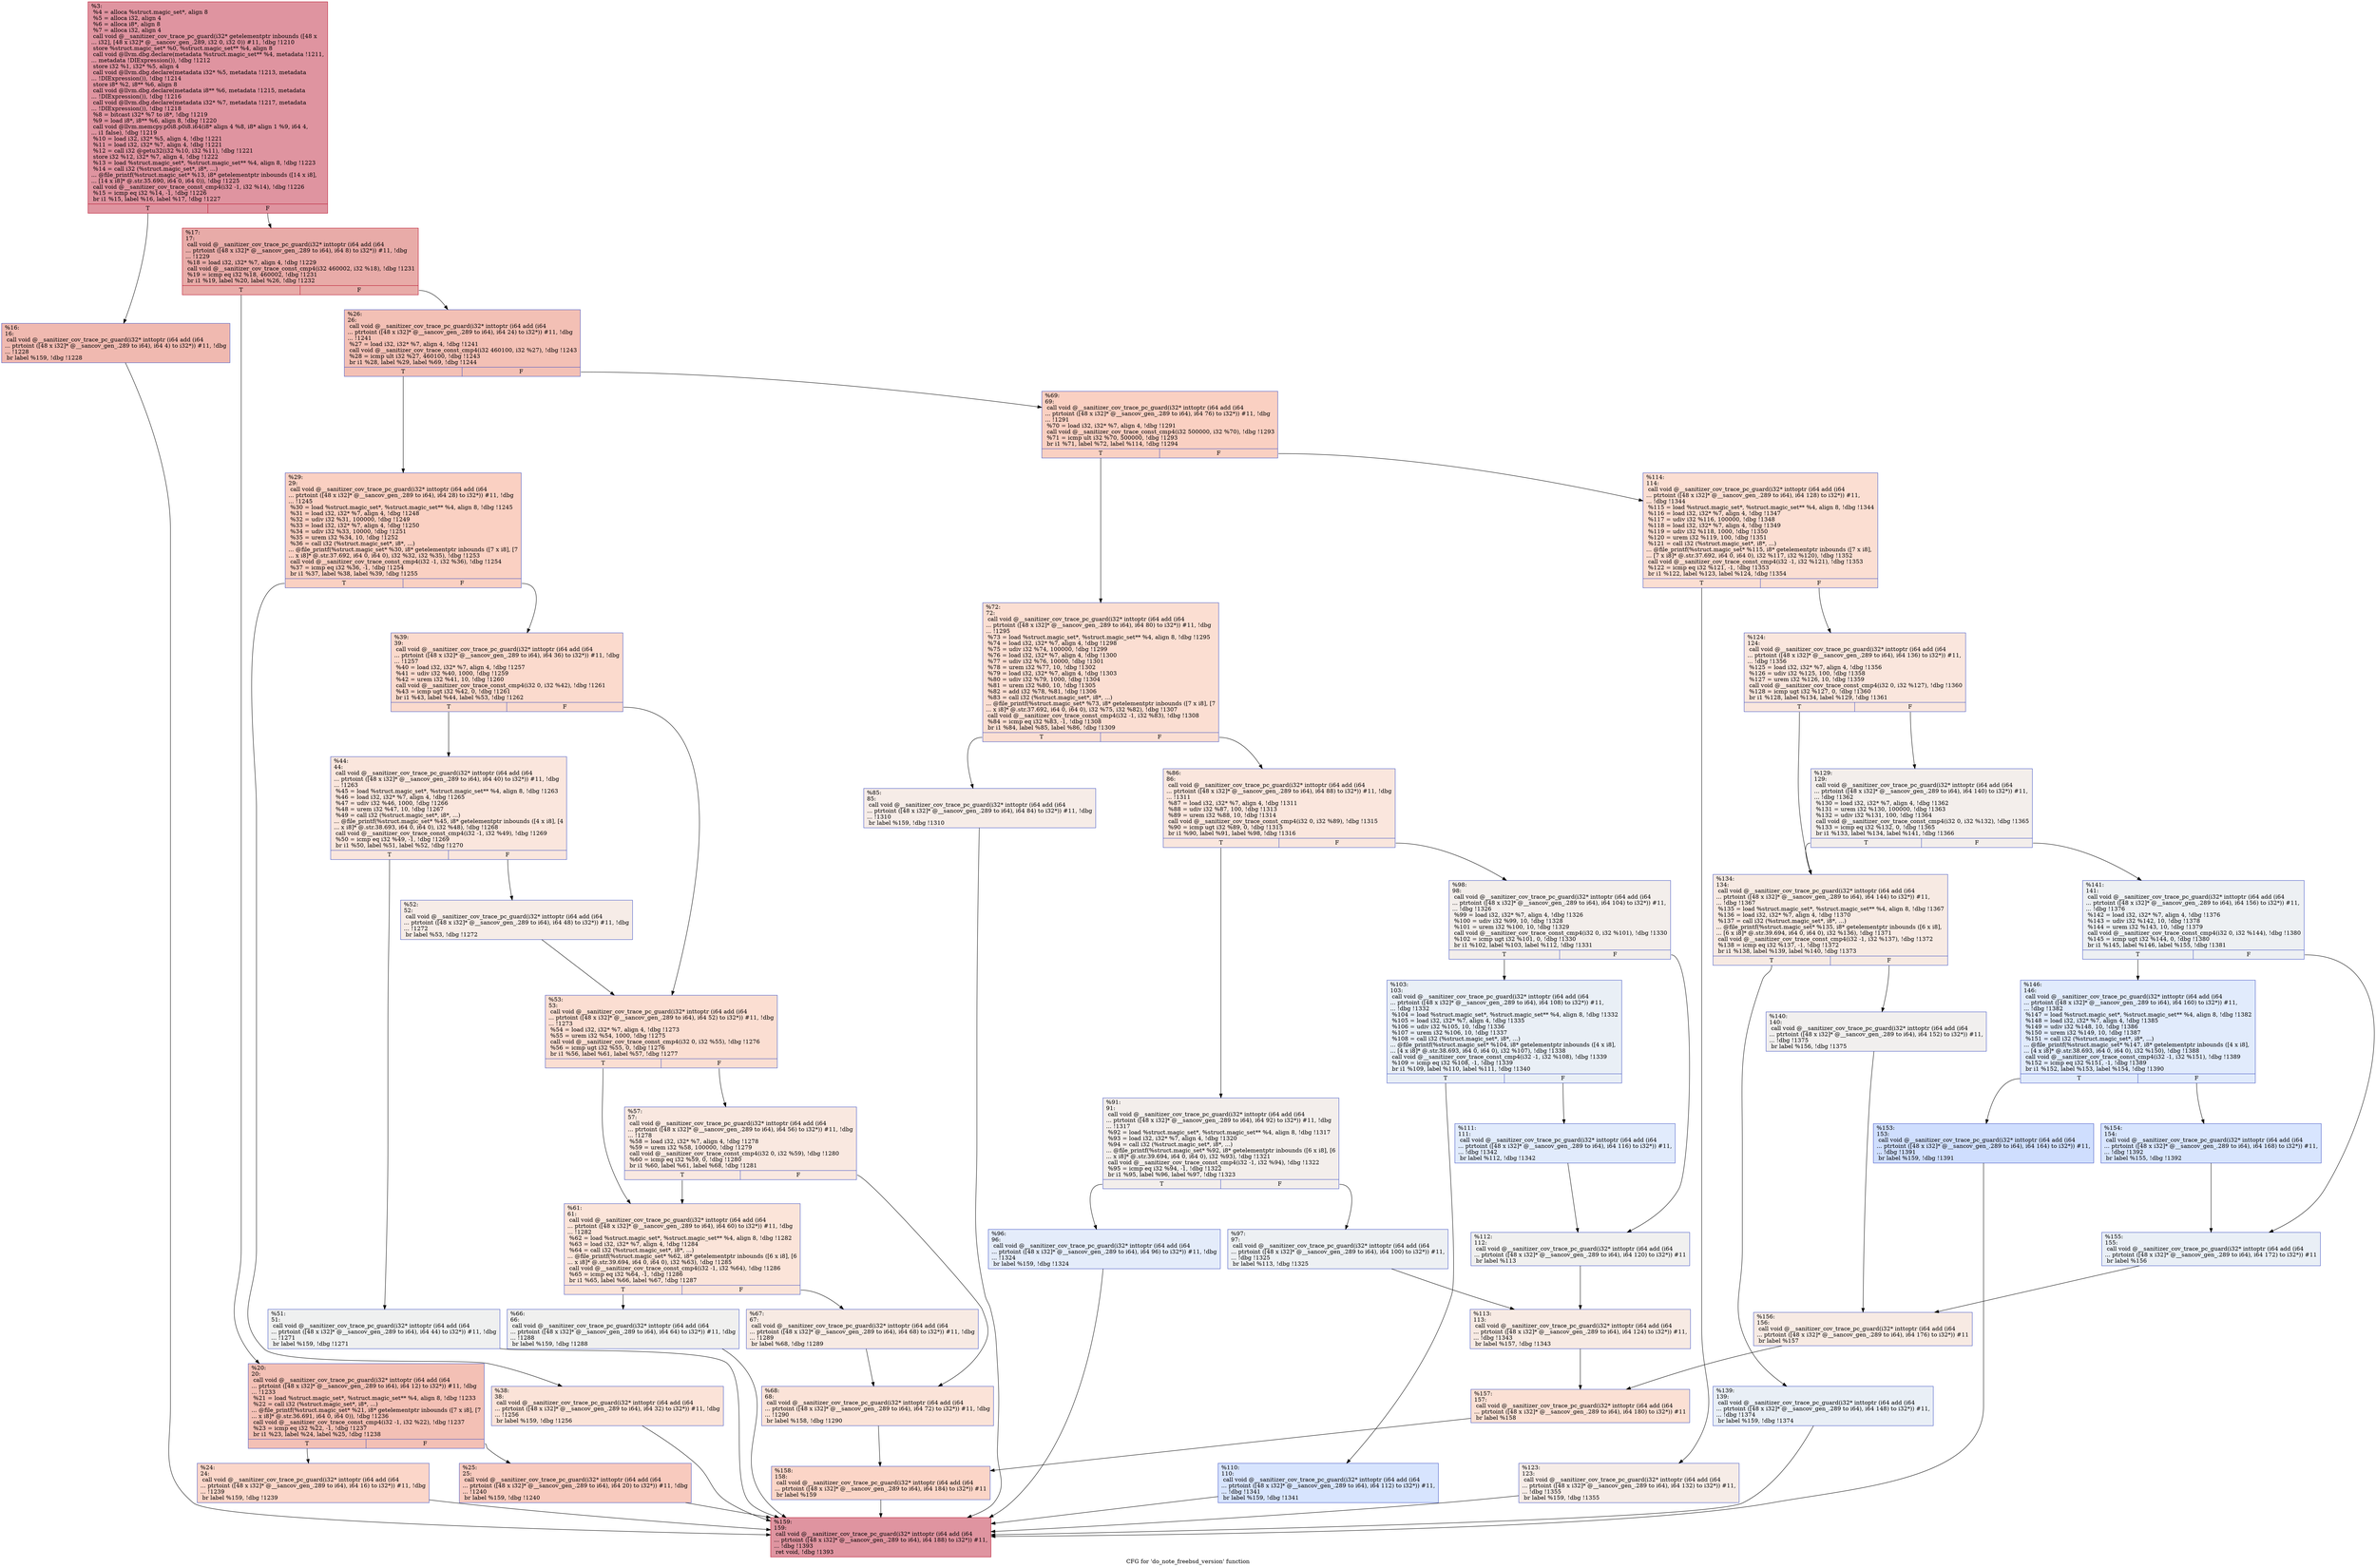 digraph "CFG for 'do_note_freebsd_version' function" {
	label="CFG for 'do_note_freebsd_version' function";

	Node0x559c5cf2f040 [shape=record,color="#b70d28ff", style=filled, fillcolor="#b70d2870",label="{%3:\l  %4 = alloca %struct.magic_set*, align 8\l  %5 = alloca i32, align 4\l  %6 = alloca i8*, align 8\l  %7 = alloca i32, align 4\l  call void @__sanitizer_cov_trace_pc_guard(i32* getelementptr inbounds ([48 x\l... i32], [48 x i32]* @__sancov_gen_.289, i32 0, i32 0)) #11, !dbg !1210\l  store %struct.magic_set* %0, %struct.magic_set** %4, align 8\l  call void @llvm.dbg.declare(metadata %struct.magic_set** %4, metadata !1211,\l... metadata !DIExpression()), !dbg !1212\l  store i32 %1, i32* %5, align 4\l  call void @llvm.dbg.declare(metadata i32* %5, metadata !1213, metadata\l... !DIExpression()), !dbg !1214\l  store i8* %2, i8** %6, align 8\l  call void @llvm.dbg.declare(metadata i8** %6, metadata !1215, metadata\l... !DIExpression()), !dbg !1216\l  call void @llvm.dbg.declare(metadata i32* %7, metadata !1217, metadata\l... !DIExpression()), !dbg !1218\l  %8 = bitcast i32* %7 to i8*, !dbg !1219\l  %9 = load i8*, i8** %6, align 8, !dbg !1220\l  call void @llvm.memcpy.p0i8.p0i8.i64(i8* align 4 %8, i8* align 1 %9, i64 4,\l... i1 false), !dbg !1219\l  %10 = load i32, i32* %5, align 4, !dbg !1221\l  %11 = load i32, i32* %7, align 4, !dbg !1221\l  %12 = call i32 @getu32(i32 %10, i32 %11), !dbg !1221\l  store i32 %12, i32* %7, align 4, !dbg !1222\l  %13 = load %struct.magic_set*, %struct.magic_set** %4, align 8, !dbg !1223\l  %14 = call i32 (%struct.magic_set*, i8*, ...)\l... @file_printf(%struct.magic_set* %13, i8* getelementptr inbounds ([14 x i8],\l... [14 x i8]* @.str.35.690, i64 0, i64 0)), !dbg !1225\l  call void @__sanitizer_cov_trace_const_cmp4(i32 -1, i32 %14), !dbg !1226\l  %15 = icmp eq i32 %14, -1, !dbg !1226\l  br i1 %15, label %16, label %17, !dbg !1227\l|{<s0>T|<s1>F}}"];
	Node0x559c5cf2f040:s0 -> Node0x559c5cf2f2a0;
	Node0x559c5cf2f040:s1 -> Node0x559c5cf2f2f0;
	Node0x559c5cf2f2a0 [shape=record,color="#3d50c3ff", style=filled, fillcolor="#de614d70",label="{%16:\l16:                                               \l  call void @__sanitizer_cov_trace_pc_guard(i32* inttoptr (i64 add (i64\l... ptrtoint ([48 x i32]* @__sancov_gen_.289 to i64), i64 4) to i32*)) #11, !dbg\l... !1228\l  br label %159, !dbg !1228\l}"];
	Node0x559c5cf2f2a0 -> Node0x559c5cf30100;
	Node0x559c5cf2f2f0 [shape=record,color="#b70d28ff", style=filled, fillcolor="#cc403a70",label="{%17:\l17:                                               \l  call void @__sanitizer_cov_trace_pc_guard(i32* inttoptr (i64 add (i64\l... ptrtoint ([48 x i32]* @__sancov_gen_.289 to i64), i64 8) to i32*)) #11, !dbg\l... !1229\l  %18 = load i32, i32* %7, align 4, !dbg !1229\l  call void @__sanitizer_cov_trace_const_cmp4(i32 460002, i32 %18), !dbg !1231\l  %19 = icmp eq i32 %18, 460002, !dbg !1231\l  br i1 %19, label %20, label %26, !dbg !1232\l|{<s0>T|<s1>F}}"];
	Node0x559c5cf2f2f0:s0 -> Node0x559c5cf2f340;
	Node0x559c5cf2f2f0:s1 -> Node0x559c5cf2f430;
	Node0x559c5cf2f340 [shape=record,color="#3d50c3ff", style=filled, fillcolor="#e5705870",label="{%20:\l20:                                               \l  call void @__sanitizer_cov_trace_pc_guard(i32* inttoptr (i64 add (i64\l... ptrtoint ([48 x i32]* @__sancov_gen_.289 to i64), i64 12) to i32*)) #11, !dbg\l... !1233\l  %21 = load %struct.magic_set*, %struct.magic_set** %4, align 8, !dbg !1233\l  %22 = call i32 (%struct.magic_set*, i8*, ...)\l... @file_printf(%struct.magic_set* %21, i8* getelementptr inbounds ([7 x i8], [7\l... x i8]* @.str.36.691, i64 0, i64 0)), !dbg !1236\l  call void @__sanitizer_cov_trace_const_cmp4(i32 -1, i32 %22), !dbg !1237\l  %23 = icmp eq i32 %22, -1, !dbg !1237\l  br i1 %23, label %24, label %25, !dbg !1238\l|{<s0>T|<s1>F}}"];
	Node0x559c5cf2f340:s0 -> Node0x559c5cf2f390;
	Node0x559c5cf2f340:s1 -> Node0x559c5cf2f3e0;
	Node0x559c5cf2f390 [shape=record,color="#3d50c3ff", style=filled, fillcolor="#f6a38570",label="{%24:\l24:                                               \l  call void @__sanitizer_cov_trace_pc_guard(i32* inttoptr (i64 add (i64\l... ptrtoint ([48 x i32]* @__sancov_gen_.289 to i64), i64 16) to i32*)) #11, !dbg\l... !1239\l  br label %159, !dbg !1239\l}"];
	Node0x559c5cf2f390 -> Node0x559c5cf30100;
	Node0x559c5cf2f3e0 [shape=record,color="#3d50c3ff", style=filled, fillcolor="#ef886b70",label="{%25:\l25:                                               \l  call void @__sanitizer_cov_trace_pc_guard(i32* inttoptr (i64 add (i64\l... ptrtoint ([48 x i32]* @__sancov_gen_.289 to i64), i64 20) to i32*)) #11, !dbg\l... !1240\l  br label %159, !dbg !1240\l}"];
	Node0x559c5cf2f3e0 -> Node0x559c5cf30100;
	Node0x559c5cf2f430 [shape=record,color="#3d50c3ff", style=filled, fillcolor="#e5705870",label="{%26:\l26:                                               \l  call void @__sanitizer_cov_trace_pc_guard(i32* inttoptr (i64 add (i64\l... ptrtoint ([48 x i32]* @__sancov_gen_.289 to i64), i64 24) to i32*)) #11, !dbg\l... !1241\l  %27 = load i32, i32* %7, align 4, !dbg !1241\l  call void @__sanitizer_cov_trace_const_cmp4(i32 460100, i32 %27), !dbg !1243\l  %28 = icmp ult i32 %27, 460100, !dbg !1243\l  br i1 %28, label %29, label %69, !dbg !1244\l|{<s0>T|<s1>F}}"];
	Node0x559c5cf2f430:s0 -> Node0x559c5cf2f480;
	Node0x559c5cf2f430:s1 -> Node0x559c5cf2f840;
	Node0x559c5cf2f480 [shape=record,color="#3d50c3ff", style=filled, fillcolor="#f3947570",label="{%29:\l29:                                               \l  call void @__sanitizer_cov_trace_pc_guard(i32* inttoptr (i64 add (i64\l... ptrtoint ([48 x i32]* @__sancov_gen_.289 to i64), i64 28) to i32*)) #11, !dbg\l... !1245\l  %30 = load %struct.magic_set*, %struct.magic_set** %4, align 8, !dbg !1245\l  %31 = load i32, i32* %7, align 4, !dbg !1248\l  %32 = udiv i32 %31, 100000, !dbg !1249\l  %33 = load i32, i32* %7, align 4, !dbg !1250\l  %34 = udiv i32 %33, 10000, !dbg !1251\l  %35 = urem i32 %34, 10, !dbg !1252\l  %36 = call i32 (%struct.magic_set*, i8*, ...)\l... @file_printf(%struct.magic_set* %30, i8* getelementptr inbounds ([7 x i8], [7\l... x i8]* @.str.37.692, i64 0, i64 0), i32 %32, i32 %35), !dbg !1253\l  call void @__sanitizer_cov_trace_const_cmp4(i32 -1, i32 %36), !dbg !1254\l  %37 = icmp eq i32 %36, -1, !dbg !1254\l  br i1 %37, label %38, label %39, !dbg !1255\l|{<s0>T|<s1>F}}"];
	Node0x559c5cf2f480:s0 -> Node0x559c5cf2f4d0;
	Node0x559c5cf2f480:s1 -> Node0x559c5cf2f520;
	Node0x559c5cf2f4d0 [shape=record,color="#3d50c3ff", style=filled, fillcolor="#f6bfa670",label="{%38:\l38:                                               \l  call void @__sanitizer_cov_trace_pc_guard(i32* inttoptr (i64 add (i64\l... ptrtoint ([48 x i32]* @__sancov_gen_.289 to i64), i64 32) to i32*)) #11, !dbg\l... !1256\l  br label %159, !dbg !1256\l}"];
	Node0x559c5cf2f4d0 -> Node0x559c5cf30100;
	Node0x559c5cf2f520 [shape=record,color="#3d50c3ff", style=filled, fillcolor="#f7ac8e70",label="{%39:\l39:                                               \l  call void @__sanitizer_cov_trace_pc_guard(i32* inttoptr (i64 add (i64\l... ptrtoint ([48 x i32]* @__sancov_gen_.289 to i64), i64 36) to i32*)) #11, !dbg\l... !1257\l  %40 = load i32, i32* %7, align 4, !dbg !1257\l  %41 = udiv i32 %40, 1000, !dbg !1259\l  %42 = urem i32 %41, 10, !dbg !1260\l  call void @__sanitizer_cov_trace_const_cmp4(i32 0, i32 %42), !dbg !1261\l  %43 = icmp ugt i32 %42, 0, !dbg !1261\l  br i1 %43, label %44, label %53, !dbg !1262\l|{<s0>T|<s1>F}}"];
	Node0x559c5cf2f520:s0 -> Node0x559c5cf2f570;
	Node0x559c5cf2f520:s1 -> Node0x559c5cf2f660;
	Node0x559c5cf2f570 [shape=record,color="#3d50c3ff", style=filled, fillcolor="#f3c7b170",label="{%44:\l44:                                               \l  call void @__sanitizer_cov_trace_pc_guard(i32* inttoptr (i64 add (i64\l... ptrtoint ([48 x i32]* @__sancov_gen_.289 to i64), i64 40) to i32*)) #11, !dbg\l... !1263\l  %45 = load %struct.magic_set*, %struct.magic_set** %4, align 8, !dbg !1263\l  %46 = load i32, i32* %7, align 4, !dbg !1265\l  %47 = udiv i32 %46, 1000, !dbg !1266\l  %48 = urem i32 %47, 10, !dbg !1267\l  %49 = call i32 (%struct.magic_set*, i8*, ...)\l... @file_printf(%struct.magic_set* %45, i8* getelementptr inbounds ([4 x i8], [4\l... x i8]* @.str.38.693, i64 0, i64 0), i32 %48), !dbg !1268\l  call void @__sanitizer_cov_trace_const_cmp4(i32 -1, i32 %49), !dbg !1269\l  %50 = icmp eq i32 %49, -1, !dbg !1269\l  br i1 %50, label %51, label %52, !dbg !1270\l|{<s0>T|<s1>F}}"];
	Node0x559c5cf2f570:s0 -> Node0x559c5cf2f5c0;
	Node0x559c5cf2f570:s1 -> Node0x559c5cf2f610;
	Node0x559c5cf2f5c0 [shape=record,color="#3d50c3ff", style=filled, fillcolor="#dbdcde70",label="{%51:\l51:                                               \l  call void @__sanitizer_cov_trace_pc_guard(i32* inttoptr (i64 add (i64\l... ptrtoint ([48 x i32]* @__sancov_gen_.289 to i64), i64 44) to i32*)) #11, !dbg\l... !1271\l  br label %159, !dbg !1271\l}"];
	Node0x559c5cf2f5c0 -> Node0x559c5cf30100;
	Node0x559c5cf2f610 [shape=record,color="#3d50c3ff", style=filled, fillcolor="#ead5c970",label="{%52:\l52:                                               \l  call void @__sanitizer_cov_trace_pc_guard(i32* inttoptr (i64 add (i64\l... ptrtoint ([48 x i32]* @__sancov_gen_.289 to i64), i64 48) to i32*)) #11, !dbg\l... !1272\l  br label %53, !dbg !1272\l}"];
	Node0x559c5cf2f610 -> Node0x559c5cf2f660;
	Node0x559c5cf2f660 [shape=record,color="#3d50c3ff", style=filled, fillcolor="#f7b59970",label="{%53:\l53:                                               \l  call void @__sanitizer_cov_trace_pc_guard(i32* inttoptr (i64 add (i64\l... ptrtoint ([48 x i32]* @__sancov_gen_.289 to i64), i64 52) to i32*)) #11, !dbg\l... !1273\l  %54 = load i32, i32* %7, align 4, !dbg !1273\l  %55 = urem i32 %54, 1000, !dbg !1275\l  call void @__sanitizer_cov_trace_const_cmp4(i32 0, i32 %55), !dbg !1276\l  %56 = icmp ugt i32 %55, 0, !dbg !1276\l  br i1 %56, label %61, label %57, !dbg !1277\l|{<s0>T|<s1>F}}"];
	Node0x559c5cf2f660:s0 -> Node0x559c5cf2f700;
	Node0x559c5cf2f660:s1 -> Node0x559c5cf2f6b0;
	Node0x559c5cf2f6b0 [shape=record,color="#3d50c3ff", style=filled, fillcolor="#f1ccb870",label="{%57:\l57:                                               \l  call void @__sanitizer_cov_trace_pc_guard(i32* inttoptr (i64 add (i64\l... ptrtoint ([48 x i32]* @__sancov_gen_.289 to i64), i64 56) to i32*)) #11, !dbg\l... !1278\l  %58 = load i32, i32* %7, align 4, !dbg !1278\l  %59 = urem i32 %58, 100000, !dbg !1279\l  call void @__sanitizer_cov_trace_const_cmp4(i32 0, i32 %59), !dbg !1280\l  %60 = icmp eq i32 %59, 0, !dbg !1280\l  br i1 %60, label %61, label %68, !dbg !1281\l|{<s0>T|<s1>F}}"];
	Node0x559c5cf2f6b0:s0 -> Node0x559c5cf2f700;
	Node0x559c5cf2f6b0:s1 -> Node0x559c5cf2f7f0;
	Node0x559c5cf2f700 [shape=record,color="#3d50c3ff", style=filled, fillcolor="#f5c1a970",label="{%61:\l61:                                               \l  call void @__sanitizer_cov_trace_pc_guard(i32* inttoptr (i64 add (i64\l... ptrtoint ([48 x i32]* @__sancov_gen_.289 to i64), i64 60) to i32*)) #11, !dbg\l... !1282\l  %62 = load %struct.magic_set*, %struct.magic_set** %4, align 8, !dbg !1282\l  %63 = load i32, i32* %7, align 4, !dbg !1284\l  %64 = call i32 (%struct.magic_set*, i8*, ...)\l... @file_printf(%struct.magic_set* %62, i8* getelementptr inbounds ([6 x i8], [6\l... x i8]* @.str.39.694, i64 0, i64 0), i32 %63), !dbg !1285\l  call void @__sanitizer_cov_trace_const_cmp4(i32 -1, i32 %64), !dbg !1286\l  %65 = icmp eq i32 %64, -1, !dbg !1286\l  br i1 %65, label %66, label %67, !dbg !1287\l|{<s0>T|<s1>F}}"];
	Node0x559c5cf2f700:s0 -> Node0x559c5cf2f750;
	Node0x559c5cf2f700:s1 -> Node0x559c5cf2f7a0;
	Node0x559c5cf2f750 [shape=record,color="#3d50c3ff", style=filled, fillcolor="#dedcdb70",label="{%66:\l66:                                               \l  call void @__sanitizer_cov_trace_pc_guard(i32* inttoptr (i64 add (i64\l... ptrtoint ([48 x i32]* @__sancov_gen_.289 to i64), i64 64) to i32*)) #11, !dbg\l... !1288\l  br label %159, !dbg !1288\l}"];
	Node0x559c5cf2f750 -> Node0x559c5cf30100;
	Node0x559c5cf2f7a0 [shape=record,color="#3d50c3ff", style=filled, fillcolor="#eed0c070",label="{%67:\l67:                                               \l  call void @__sanitizer_cov_trace_pc_guard(i32* inttoptr (i64 add (i64\l... ptrtoint ([48 x i32]* @__sancov_gen_.289 to i64), i64 68) to i32*)) #11, !dbg\l... !1289\l  br label %68, !dbg !1289\l}"];
	Node0x559c5cf2f7a0 -> Node0x559c5cf2f7f0;
	Node0x559c5cf2f7f0 [shape=record,color="#3d50c3ff", style=filled, fillcolor="#f6bfa670",label="{%68:\l68:                                               \l  call void @__sanitizer_cov_trace_pc_guard(i32* inttoptr (i64 add (i64\l... ptrtoint ([48 x i32]* @__sancov_gen_.289 to i64), i64 72) to i32*)) #11, !dbg\l... !1290\l  br label %158, !dbg !1290\l}"];
	Node0x559c5cf2f7f0 -> Node0x559c5cf300b0;
	Node0x559c5cf2f840 [shape=record,color="#3d50c3ff", style=filled, fillcolor="#f3947570",label="{%69:\l69:                                               \l  call void @__sanitizer_cov_trace_pc_guard(i32* inttoptr (i64 add (i64\l... ptrtoint ([48 x i32]* @__sancov_gen_.289 to i64), i64 76) to i32*)) #11, !dbg\l... !1291\l  %70 = load i32, i32* %7, align 4, !dbg !1291\l  call void @__sanitizer_cov_trace_const_cmp4(i32 500000, i32 %70), !dbg !1293\l  %71 = icmp ult i32 %70, 500000, !dbg !1293\l  br i1 %71, label %72, label %114, !dbg !1294\l|{<s0>T|<s1>F}}"];
	Node0x559c5cf2f840:s0 -> Node0x559c5cf2f890;
	Node0x559c5cf2f840:s1 -> Node0x559c5cf2fc50;
	Node0x559c5cf2f890 [shape=record,color="#3d50c3ff", style=filled, fillcolor="#f7b59970",label="{%72:\l72:                                               \l  call void @__sanitizer_cov_trace_pc_guard(i32* inttoptr (i64 add (i64\l... ptrtoint ([48 x i32]* @__sancov_gen_.289 to i64), i64 80) to i32*)) #11, !dbg\l... !1295\l  %73 = load %struct.magic_set*, %struct.magic_set** %4, align 8, !dbg !1295\l  %74 = load i32, i32* %7, align 4, !dbg !1298\l  %75 = udiv i32 %74, 100000, !dbg !1299\l  %76 = load i32, i32* %7, align 4, !dbg !1300\l  %77 = udiv i32 %76, 10000, !dbg !1301\l  %78 = urem i32 %77, 10, !dbg !1302\l  %79 = load i32, i32* %7, align 4, !dbg !1303\l  %80 = udiv i32 %79, 1000, !dbg !1304\l  %81 = urem i32 %80, 10, !dbg !1305\l  %82 = add i32 %78, %81, !dbg !1306\l  %83 = call i32 (%struct.magic_set*, i8*, ...)\l... @file_printf(%struct.magic_set* %73, i8* getelementptr inbounds ([7 x i8], [7\l... x i8]* @.str.37.692, i64 0, i64 0), i32 %75, i32 %82), !dbg !1307\l  call void @__sanitizer_cov_trace_const_cmp4(i32 -1, i32 %83), !dbg !1308\l  %84 = icmp eq i32 %83, -1, !dbg !1308\l  br i1 %84, label %85, label %86, !dbg !1309\l|{<s0>T|<s1>F}}"];
	Node0x559c5cf2f890:s0 -> Node0x559c5cf2f8e0;
	Node0x559c5cf2f890:s1 -> Node0x559c5cf2f930;
	Node0x559c5cf2f8e0 [shape=record,color="#3d50c3ff", style=filled, fillcolor="#ead5c970",label="{%85:\l85:                                               \l  call void @__sanitizer_cov_trace_pc_guard(i32* inttoptr (i64 add (i64\l... ptrtoint ([48 x i32]* @__sancov_gen_.289 to i64), i64 84) to i32*)) #11, !dbg\l... !1310\l  br label %159, !dbg !1310\l}"];
	Node0x559c5cf2f8e0 -> Node0x559c5cf30100;
	Node0x559c5cf2f930 [shape=record,color="#3d50c3ff", style=filled, fillcolor="#f3c7b170",label="{%86:\l86:                                               \l  call void @__sanitizer_cov_trace_pc_guard(i32* inttoptr (i64 add (i64\l... ptrtoint ([48 x i32]* @__sancov_gen_.289 to i64), i64 88) to i32*)) #11, !dbg\l... !1311\l  %87 = load i32, i32* %7, align 4, !dbg !1311\l  %88 = udiv i32 %87, 100, !dbg !1313\l  %89 = urem i32 %88, 10, !dbg !1314\l  call void @__sanitizer_cov_trace_const_cmp4(i32 0, i32 %89), !dbg !1315\l  %90 = icmp ugt i32 %89, 0, !dbg !1315\l  br i1 %90, label %91, label %98, !dbg !1316\l|{<s0>T|<s1>F}}"];
	Node0x559c5cf2f930:s0 -> Node0x559c5cf2f980;
	Node0x559c5cf2f930:s1 -> Node0x559c5cf2fa70;
	Node0x559c5cf2f980 [shape=record,color="#3d50c3ff", style=filled, fillcolor="#e5d8d170",label="{%91:\l91:                                               \l  call void @__sanitizer_cov_trace_pc_guard(i32* inttoptr (i64 add (i64\l... ptrtoint ([48 x i32]* @__sancov_gen_.289 to i64), i64 92) to i32*)) #11, !dbg\l... !1317\l  %92 = load %struct.magic_set*, %struct.magic_set** %4, align 8, !dbg !1317\l  %93 = load i32, i32* %7, align 4, !dbg !1320\l  %94 = call i32 (%struct.magic_set*, i8*, ...)\l... @file_printf(%struct.magic_set* %92, i8* getelementptr inbounds ([6 x i8], [6\l... x i8]* @.str.39.694, i64 0, i64 0), i32 %93), !dbg !1321\l  call void @__sanitizer_cov_trace_const_cmp4(i32 -1, i32 %94), !dbg !1322\l  %95 = icmp eq i32 %94, -1, !dbg !1322\l  br i1 %95, label %96, label %97, !dbg !1323\l|{<s0>T|<s1>F}}"];
	Node0x559c5cf2f980:s0 -> Node0x559c5cf2f9d0;
	Node0x559c5cf2f980:s1 -> Node0x559c5cf2fa20;
	Node0x559c5cf2f9d0 [shape=record,color="#3d50c3ff", style=filled, fillcolor="#c1d4f470",label="{%96:\l96:                                               \l  call void @__sanitizer_cov_trace_pc_guard(i32* inttoptr (i64 add (i64\l... ptrtoint ([48 x i32]* @__sancov_gen_.289 to i64), i64 96) to i32*)) #11, !dbg\l... !1324\l  br label %159, !dbg !1324\l}"];
	Node0x559c5cf2f9d0 -> Node0x559c5cf30100;
	Node0x559c5cf2fa20 [shape=record,color="#3d50c3ff", style=filled, fillcolor="#d6dce470",label="{%97:\l97:                                               \l  call void @__sanitizer_cov_trace_pc_guard(i32* inttoptr (i64 add (i64\l... ptrtoint ([48 x i32]* @__sancov_gen_.289 to i64), i64 100) to i32*)) #11,\l... !dbg !1325\l  br label %113, !dbg !1325\l}"];
	Node0x559c5cf2fa20 -> Node0x559c5cf2fc00;
	Node0x559c5cf2fa70 [shape=record,color="#3d50c3ff", style=filled, fillcolor="#e5d8d170",label="{%98:\l98:                                               \l  call void @__sanitizer_cov_trace_pc_guard(i32* inttoptr (i64 add (i64\l... ptrtoint ([48 x i32]* @__sancov_gen_.289 to i64), i64 104) to i32*)) #11,\l... !dbg !1326\l  %99 = load i32, i32* %7, align 4, !dbg !1326\l  %100 = udiv i32 %99, 10, !dbg !1328\l  %101 = urem i32 %100, 10, !dbg !1329\l  call void @__sanitizer_cov_trace_const_cmp4(i32 0, i32 %101), !dbg !1330\l  %102 = icmp ugt i32 %101, 0, !dbg !1330\l  br i1 %102, label %103, label %112, !dbg !1331\l|{<s0>T|<s1>F}}"];
	Node0x559c5cf2fa70:s0 -> Node0x559c5cf2fac0;
	Node0x559c5cf2fa70:s1 -> Node0x559c5cf2fbb0;
	Node0x559c5cf2fac0 [shape=record,color="#3d50c3ff", style=filled, fillcolor="#cedaeb70",label="{%103:\l103:                                              \l  call void @__sanitizer_cov_trace_pc_guard(i32* inttoptr (i64 add (i64\l... ptrtoint ([48 x i32]* @__sancov_gen_.289 to i64), i64 108) to i32*)) #11,\l... !dbg !1332\l  %104 = load %struct.magic_set*, %struct.magic_set** %4, align 8, !dbg !1332\l  %105 = load i32, i32* %7, align 4, !dbg !1335\l  %106 = udiv i32 %105, 10, !dbg !1336\l  %107 = urem i32 %106, 10, !dbg !1337\l  %108 = call i32 (%struct.magic_set*, i8*, ...)\l... @file_printf(%struct.magic_set* %104, i8* getelementptr inbounds ([4 x i8],\l... [4 x i8]* @.str.38.693, i64 0, i64 0), i32 %107), !dbg !1338\l  call void @__sanitizer_cov_trace_const_cmp4(i32 -1, i32 %108), !dbg !1339\l  %109 = icmp eq i32 %108, -1, !dbg !1339\l  br i1 %109, label %110, label %111, !dbg !1340\l|{<s0>T|<s1>F}}"];
	Node0x559c5cf2fac0:s0 -> Node0x559c5cf2fb10;
	Node0x559c5cf2fac0:s1 -> Node0x559c5cf2fb60;
	Node0x559c5cf2fb10 [shape=record,color="#3d50c3ff", style=filled, fillcolor="#a5c3fe70",label="{%110:\l110:                                              \l  call void @__sanitizer_cov_trace_pc_guard(i32* inttoptr (i64 add (i64\l... ptrtoint ([48 x i32]* @__sancov_gen_.289 to i64), i64 112) to i32*)) #11,\l... !dbg !1341\l  br label %159, !dbg !1341\l}"];
	Node0x559c5cf2fb10 -> Node0x559c5cf30100;
	Node0x559c5cf2fb60 [shape=record,color="#3d50c3ff", style=filled, fillcolor="#bbd1f870",label="{%111:\l111:                                              \l  call void @__sanitizer_cov_trace_pc_guard(i32* inttoptr (i64 add (i64\l... ptrtoint ([48 x i32]* @__sancov_gen_.289 to i64), i64 116) to i32*)) #11,\l... !dbg !1342\l  br label %112, !dbg !1342\l}"];
	Node0x559c5cf2fb60 -> Node0x559c5cf2fbb0;
	Node0x559c5cf2fbb0 [shape=record,color="#3d50c3ff", style=filled, fillcolor="#dedcdb70",label="{%112:\l112:                                              \l  call void @__sanitizer_cov_trace_pc_guard(i32* inttoptr (i64 add (i64\l... ptrtoint ([48 x i32]* @__sancov_gen_.289 to i64), i64 120) to i32*)) #11\l  br label %113\l}"];
	Node0x559c5cf2fbb0 -> Node0x559c5cf2fc00;
	Node0x559c5cf2fc00 [shape=record,color="#3d50c3ff", style=filled, fillcolor="#eed0c070",label="{%113:\l113:                                              \l  call void @__sanitizer_cov_trace_pc_guard(i32* inttoptr (i64 add (i64\l... ptrtoint ([48 x i32]* @__sancov_gen_.289 to i64), i64 124) to i32*)) #11,\l... !dbg !1343\l  br label %157, !dbg !1343\l}"];
	Node0x559c5cf2fc00 -> Node0x559c5cf30060;
	Node0x559c5cf2fc50 [shape=record,color="#3d50c3ff", style=filled, fillcolor="#f7b59970",label="{%114:\l114:                                              \l  call void @__sanitizer_cov_trace_pc_guard(i32* inttoptr (i64 add (i64\l... ptrtoint ([48 x i32]* @__sancov_gen_.289 to i64), i64 128) to i32*)) #11,\l... !dbg !1344\l  %115 = load %struct.magic_set*, %struct.magic_set** %4, align 8, !dbg !1344\l  %116 = load i32, i32* %7, align 4, !dbg !1347\l  %117 = udiv i32 %116, 100000, !dbg !1348\l  %118 = load i32, i32* %7, align 4, !dbg !1349\l  %119 = udiv i32 %118, 1000, !dbg !1350\l  %120 = urem i32 %119, 100, !dbg !1351\l  %121 = call i32 (%struct.magic_set*, i8*, ...)\l... @file_printf(%struct.magic_set* %115, i8* getelementptr inbounds ([7 x i8],\l... [7 x i8]* @.str.37.692, i64 0, i64 0), i32 %117, i32 %120), !dbg !1352\l  call void @__sanitizer_cov_trace_const_cmp4(i32 -1, i32 %121), !dbg !1353\l  %122 = icmp eq i32 %121, -1, !dbg !1353\l  br i1 %122, label %123, label %124, !dbg !1354\l|{<s0>T|<s1>F}}"];
	Node0x559c5cf2fc50:s0 -> Node0x559c5cf2fca0;
	Node0x559c5cf2fc50:s1 -> Node0x559c5cf2fcf0;
	Node0x559c5cf2fca0 [shape=record,color="#3d50c3ff", style=filled, fillcolor="#ead5c970",label="{%123:\l123:                                              \l  call void @__sanitizer_cov_trace_pc_guard(i32* inttoptr (i64 add (i64\l... ptrtoint ([48 x i32]* @__sancov_gen_.289 to i64), i64 132) to i32*)) #11,\l... !dbg !1355\l  br label %159, !dbg !1355\l}"];
	Node0x559c5cf2fca0 -> Node0x559c5cf30100;
	Node0x559c5cf2fcf0 [shape=record,color="#3d50c3ff", style=filled, fillcolor="#f3c7b170",label="{%124:\l124:                                              \l  call void @__sanitizer_cov_trace_pc_guard(i32* inttoptr (i64 add (i64\l... ptrtoint ([48 x i32]* @__sancov_gen_.289 to i64), i64 136) to i32*)) #11,\l... !dbg !1356\l  %125 = load i32, i32* %7, align 4, !dbg !1356\l  %126 = udiv i32 %125, 100, !dbg !1358\l  %127 = urem i32 %126, 10, !dbg !1359\l  call void @__sanitizer_cov_trace_const_cmp4(i32 0, i32 %127), !dbg !1360\l  %128 = icmp ugt i32 %127, 0, !dbg !1360\l  br i1 %128, label %134, label %129, !dbg !1361\l|{<s0>T|<s1>F}}"];
	Node0x559c5cf2fcf0:s0 -> Node0x559c5cf2fd90;
	Node0x559c5cf2fcf0:s1 -> Node0x559c5cf2fd40;
	Node0x559c5cf2fd40 [shape=record,color="#3d50c3ff", style=filled, fillcolor="#e5d8d170",label="{%129:\l129:                                              \l  call void @__sanitizer_cov_trace_pc_guard(i32* inttoptr (i64 add (i64\l... ptrtoint ([48 x i32]* @__sancov_gen_.289 to i64), i64 140) to i32*)) #11,\l... !dbg !1362\l  %130 = load i32, i32* %7, align 4, !dbg !1362\l  %131 = urem i32 %130, 100000, !dbg !1363\l  %132 = udiv i32 %131, 100, !dbg !1364\l  call void @__sanitizer_cov_trace_const_cmp4(i32 0, i32 %132), !dbg !1365\l  %133 = icmp eq i32 %132, 0, !dbg !1365\l  br i1 %133, label %134, label %141, !dbg !1366\l|{<s0>T|<s1>F}}"];
	Node0x559c5cf2fd40:s0 -> Node0x559c5cf2fd90;
	Node0x559c5cf2fd40:s1 -> Node0x559c5cf2fe80;
	Node0x559c5cf2fd90 [shape=record,color="#3d50c3ff", style=filled, fillcolor="#eed0c070",label="{%134:\l134:                                              \l  call void @__sanitizer_cov_trace_pc_guard(i32* inttoptr (i64 add (i64\l... ptrtoint ([48 x i32]* @__sancov_gen_.289 to i64), i64 144) to i32*)) #11,\l... !dbg !1367\l  %135 = load %struct.magic_set*, %struct.magic_set** %4, align 8, !dbg !1367\l  %136 = load i32, i32* %7, align 4, !dbg !1370\l  %137 = call i32 (%struct.magic_set*, i8*, ...)\l... @file_printf(%struct.magic_set* %135, i8* getelementptr inbounds ([6 x i8],\l... [6 x i8]* @.str.39.694, i64 0, i64 0), i32 %136), !dbg !1371\l  call void @__sanitizer_cov_trace_const_cmp4(i32 -1, i32 %137), !dbg !1372\l  %138 = icmp eq i32 %137, -1, !dbg !1372\l  br i1 %138, label %139, label %140, !dbg !1373\l|{<s0>T|<s1>F}}"];
	Node0x559c5cf2fd90:s0 -> Node0x559c5cf2fde0;
	Node0x559c5cf2fd90:s1 -> Node0x559c5cf2fe30;
	Node0x559c5cf2fde0 [shape=record,color="#3d50c3ff", style=filled, fillcolor="#cedaeb70",label="{%139:\l139:                                              \l  call void @__sanitizer_cov_trace_pc_guard(i32* inttoptr (i64 add (i64\l... ptrtoint ([48 x i32]* @__sancov_gen_.289 to i64), i64 148) to i32*)) #11,\l... !dbg !1374\l  br label %159, !dbg !1374\l}"];
	Node0x559c5cf2fde0 -> Node0x559c5cf30100;
	Node0x559c5cf2fe30 [shape=record,color="#3d50c3ff", style=filled, fillcolor="#e0dbd870",label="{%140:\l140:                                              \l  call void @__sanitizer_cov_trace_pc_guard(i32* inttoptr (i64 add (i64\l... ptrtoint ([48 x i32]* @__sancov_gen_.289 to i64), i64 152) to i32*)) #11,\l... !dbg !1375\l  br label %156, !dbg !1375\l}"];
	Node0x559c5cf2fe30 -> Node0x559c5cf30010;
	Node0x559c5cf2fe80 [shape=record,color="#3d50c3ff", style=filled, fillcolor="#d6dce470",label="{%141:\l141:                                              \l  call void @__sanitizer_cov_trace_pc_guard(i32* inttoptr (i64 add (i64\l... ptrtoint ([48 x i32]* @__sancov_gen_.289 to i64), i64 156) to i32*)) #11,\l... !dbg !1376\l  %142 = load i32, i32* %7, align 4, !dbg !1376\l  %143 = udiv i32 %142, 10, !dbg !1378\l  %144 = urem i32 %143, 10, !dbg !1379\l  call void @__sanitizer_cov_trace_const_cmp4(i32 0, i32 %144), !dbg !1380\l  %145 = icmp ugt i32 %144, 0, !dbg !1380\l  br i1 %145, label %146, label %155, !dbg !1381\l|{<s0>T|<s1>F}}"];
	Node0x559c5cf2fe80:s0 -> Node0x559c5cf2fed0;
	Node0x559c5cf2fe80:s1 -> Node0x559c5cf2ffc0;
	Node0x559c5cf2fed0 [shape=record,color="#3d50c3ff", style=filled, fillcolor="#bbd1f870",label="{%146:\l146:                                              \l  call void @__sanitizer_cov_trace_pc_guard(i32* inttoptr (i64 add (i64\l... ptrtoint ([48 x i32]* @__sancov_gen_.289 to i64), i64 160) to i32*)) #11,\l... !dbg !1382\l  %147 = load %struct.magic_set*, %struct.magic_set** %4, align 8, !dbg !1382\l  %148 = load i32, i32* %7, align 4, !dbg !1385\l  %149 = udiv i32 %148, 10, !dbg !1386\l  %150 = urem i32 %149, 10, !dbg !1387\l  %151 = call i32 (%struct.magic_set*, i8*, ...)\l... @file_printf(%struct.magic_set* %147, i8* getelementptr inbounds ([4 x i8],\l... [4 x i8]* @.str.38.693, i64 0, i64 0), i32 %150), !dbg !1388\l  call void @__sanitizer_cov_trace_const_cmp4(i32 -1, i32 %151), !dbg !1389\l  %152 = icmp eq i32 %151, -1, !dbg !1389\l  br i1 %152, label %153, label %154, !dbg !1390\l|{<s0>T|<s1>F}}"];
	Node0x559c5cf2fed0:s0 -> Node0x559c5cf2ff20;
	Node0x559c5cf2fed0:s1 -> Node0x559c5cf2ff70;
	Node0x559c5cf2ff20 [shape=record,color="#3d50c3ff", style=filled, fillcolor="#93b5fe70",label="{%153:\l153:                                              \l  call void @__sanitizer_cov_trace_pc_guard(i32* inttoptr (i64 add (i64\l... ptrtoint ([48 x i32]* @__sancov_gen_.289 to i64), i64 164) to i32*)) #11,\l... !dbg !1391\l  br label %159, !dbg !1391\l}"];
	Node0x559c5cf2ff20 -> Node0x559c5cf30100;
	Node0x559c5cf2ff70 [shape=record,color="#3d50c3ff", style=filled, fillcolor="#a7c5fe70",label="{%154:\l154:                                              \l  call void @__sanitizer_cov_trace_pc_guard(i32* inttoptr (i64 add (i64\l... ptrtoint ([48 x i32]* @__sancov_gen_.289 to i64), i64 168) to i32*)) #11,\l... !dbg !1392\l  br label %155, !dbg !1392\l}"];
	Node0x559c5cf2ff70 -> Node0x559c5cf2ffc0;
	Node0x559c5cf2ffc0 [shape=record,color="#3d50c3ff", style=filled, fillcolor="#cedaeb70",label="{%155:\l155:                                              \l  call void @__sanitizer_cov_trace_pc_guard(i32* inttoptr (i64 add (i64\l... ptrtoint ([48 x i32]* @__sancov_gen_.289 to i64), i64 172) to i32*)) #11\l  br label %156\l}"];
	Node0x559c5cf2ffc0 -> Node0x559c5cf30010;
	Node0x559c5cf30010 [shape=record,color="#3d50c3ff", style=filled, fillcolor="#eed0c070",label="{%156:\l156:                                              \l  call void @__sanitizer_cov_trace_pc_guard(i32* inttoptr (i64 add (i64\l... ptrtoint ([48 x i32]* @__sancov_gen_.289 to i64), i64 176) to i32*)) #11\l  br label %157\l}"];
	Node0x559c5cf30010 -> Node0x559c5cf30060;
	Node0x559c5cf30060 [shape=record,color="#3d50c3ff", style=filled, fillcolor="#f7b99e70",label="{%157:\l157:                                              \l  call void @__sanitizer_cov_trace_pc_guard(i32* inttoptr (i64 add (i64\l... ptrtoint ([48 x i32]* @__sancov_gen_.289 to i64), i64 180) to i32*)) #11\l  br label %158\l}"];
	Node0x559c5cf30060 -> Node0x559c5cf300b0;
	Node0x559c5cf300b0 [shape=record,color="#3d50c3ff", style=filled, fillcolor="#f5a08170",label="{%158:\l158:                                              \l  call void @__sanitizer_cov_trace_pc_guard(i32* inttoptr (i64 add (i64\l... ptrtoint ([48 x i32]* @__sancov_gen_.289 to i64), i64 184) to i32*)) #11\l  br label %159\l}"];
	Node0x559c5cf300b0 -> Node0x559c5cf30100;
	Node0x559c5cf30100 [shape=record,color="#b70d28ff", style=filled, fillcolor="#b70d2870",label="{%159:\l159:                                              \l  call void @__sanitizer_cov_trace_pc_guard(i32* inttoptr (i64 add (i64\l... ptrtoint ([48 x i32]* @__sancov_gen_.289 to i64), i64 188) to i32*)) #11,\l... !dbg !1393\l  ret void, !dbg !1393\l}"];
}
